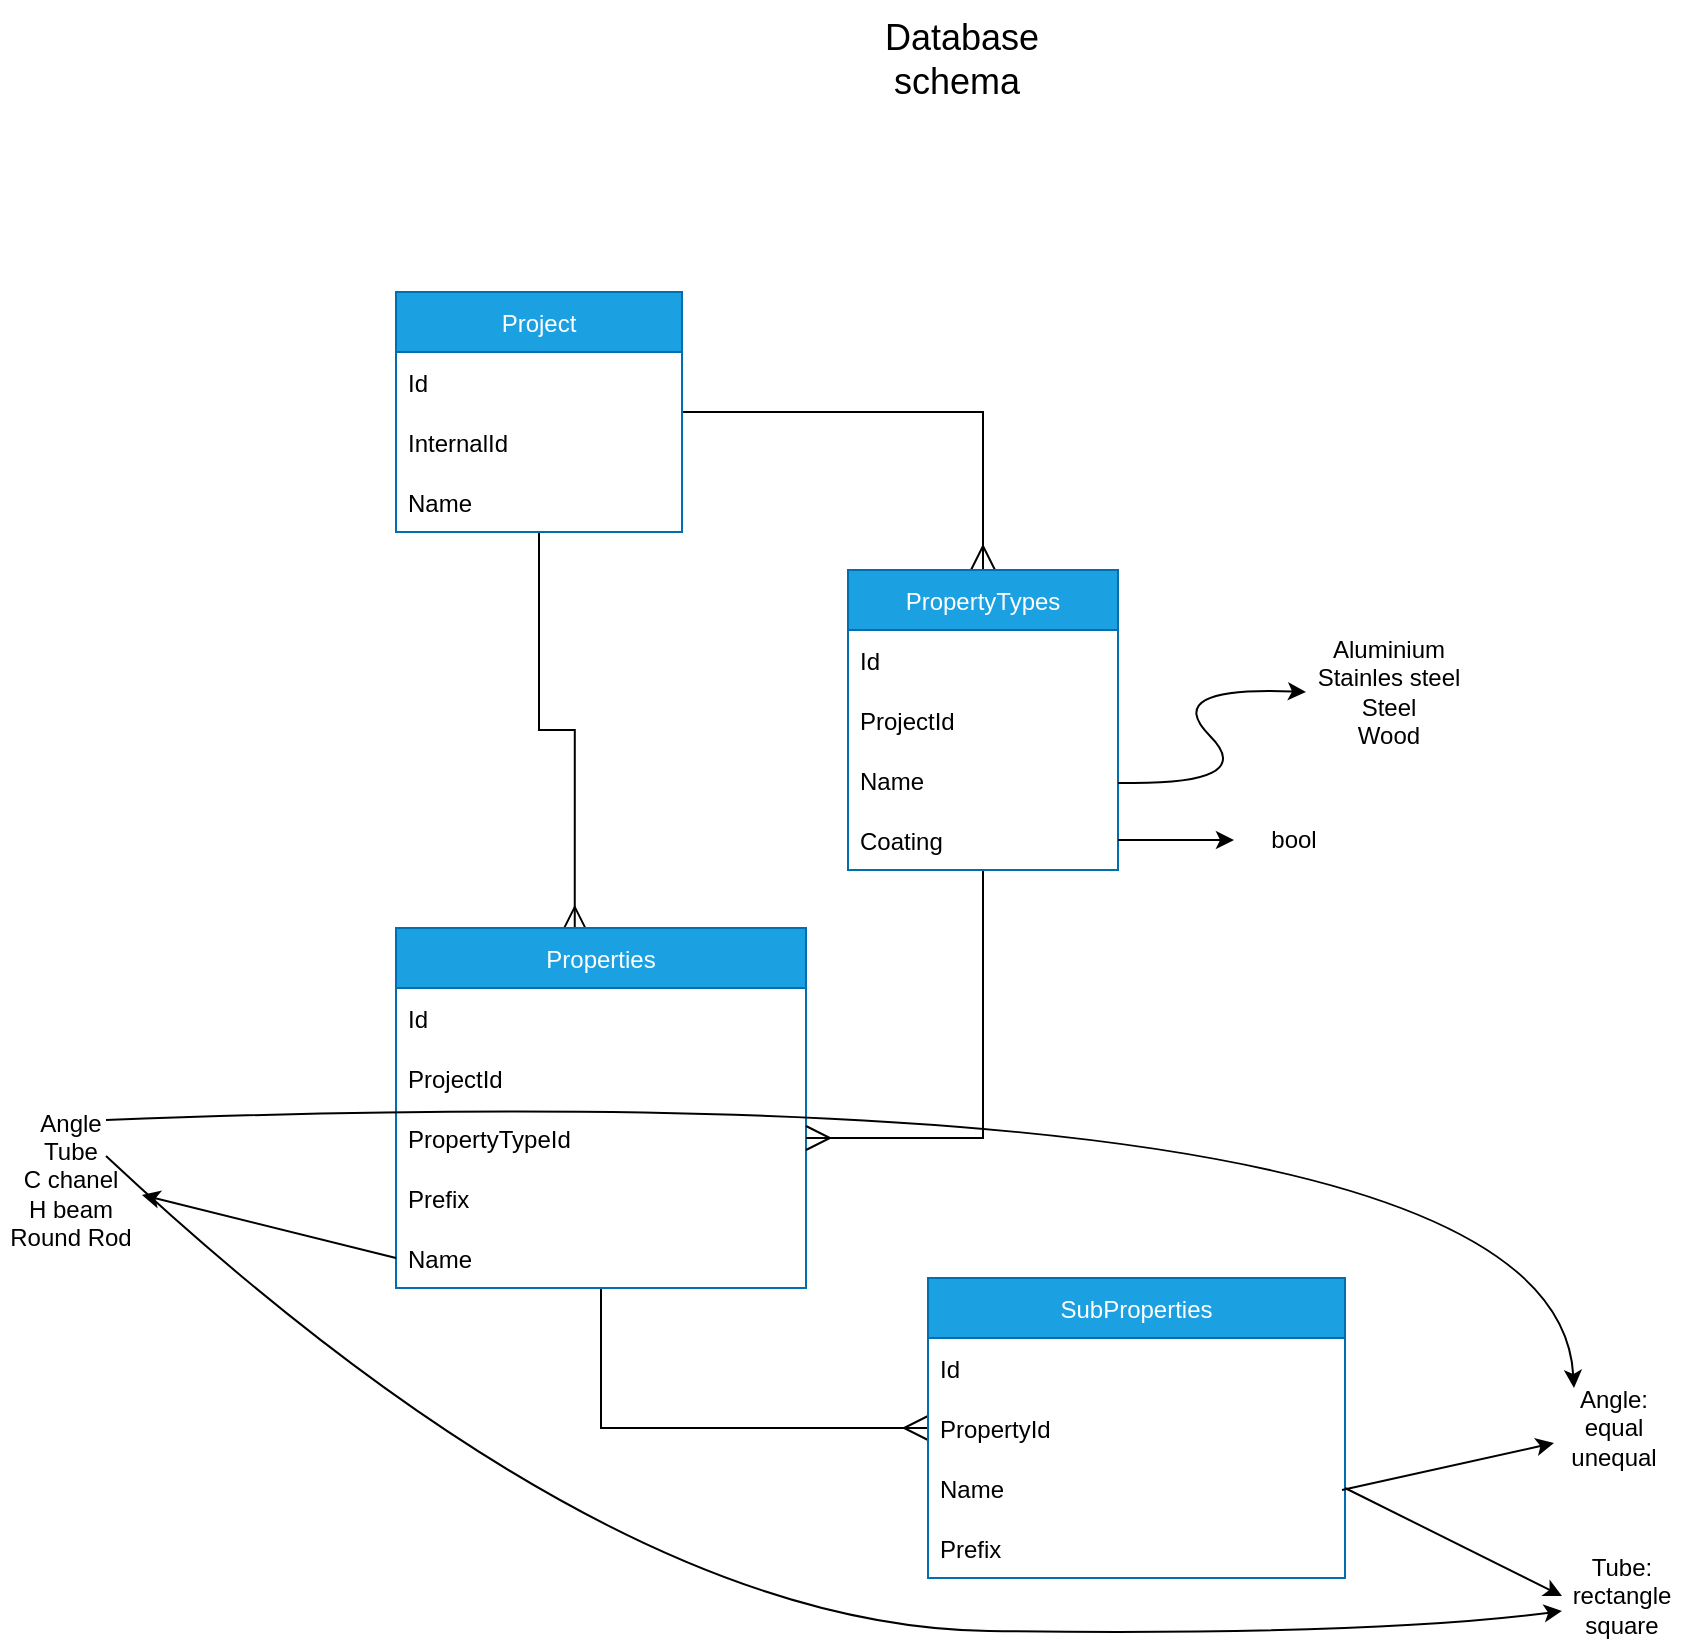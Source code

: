 <mxfile version="22.0.3" type="device">
  <diagram name="Page-1" id="fvwlF3-0pIH4EKiOiUTo">
    <mxGraphModel dx="1036" dy="-1040" grid="0" gridSize="10" guides="1" tooltips="1" connect="1" arrows="1" fold="1" page="1" pageScale="1" pageWidth="1169" pageHeight="1654" math="0" shadow="0">
      <root>
        <mxCell id="0" />
        <mxCell id="1" parent="0" />
        <mxCell id="NI4cTzb9In8nhTJoSfGk-58" style="edgeStyle=orthogonalEdgeStyle;rounded=0;orthogonalLoop=1;jettySize=auto;html=1;endSize=10;startSize=10;endArrow=ERmany;endFill=0;entryX=0.5;entryY=0;entryDx=0;entryDy=0;" parent="1" source="NI4cTzb9In8nhTJoSfGk-19" target="NI4cTzb9In8nhTJoSfGk-52" edge="1">
          <mxGeometry relative="1" as="geometry">
            <mxPoint x="686" y="2420" as="targetPoint" />
          </mxGeometry>
        </mxCell>
        <mxCell id="NI4cTzb9In8nhTJoSfGk-59" style="edgeStyle=orthogonalEdgeStyle;rounded=0;orthogonalLoop=1;jettySize=auto;html=1;endArrow=ERmany;endFill=0;endSize=10;startSize=10;entryX=0.436;entryY=0.008;entryDx=0;entryDy=0;entryPerimeter=0;" parent="1" source="NI4cTzb9In8nhTJoSfGk-19" target="NI4cTzb9In8nhTJoSfGk-32" edge="1">
          <mxGeometry relative="1" as="geometry">
            <mxPoint x="446" y="2508" as="targetPoint" />
          </mxGeometry>
        </mxCell>
        <mxCell id="NI4cTzb9In8nhTJoSfGk-19" value="Project" style="swimlane;fontStyle=0;childLayout=stackLayout;horizontal=1;startSize=30;horizontalStack=0;resizeParent=1;resizeParentMax=0;resizeLast=0;collapsible=1;marginBottom=0;fillColor=#1ba1e2;strokeColor=#006EAF;fontColor=#ffffff;rounded=0;" parent="1" vertex="1">
          <mxGeometry x="326" y="2077" width="143" height="120" as="geometry" />
        </mxCell>
        <mxCell id="NI4cTzb9In8nhTJoSfGk-20" value="Id" style="text;strokeColor=none;fillColor=none;align=left;verticalAlign=middle;spacingLeft=4;spacingRight=4;overflow=hidden;points=[[0,0.5],[1,0.5]];portConstraint=eastwest;rotatable=0;rounded=0;" parent="NI4cTzb9In8nhTJoSfGk-19" vertex="1">
          <mxGeometry y="30" width="143" height="30" as="geometry" />
        </mxCell>
        <mxCell id="NI4cTzb9In8nhTJoSfGk-21" value="InternalId" style="text;strokeColor=none;fillColor=none;align=left;verticalAlign=middle;spacingLeft=4;spacingRight=4;overflow=hidden;points=[[0,0.5],[1,0.5]];portConstraint=eastwest;rotatable=0;rounded=0;" parent="NI4cTzb9In8nhTJoSfGk-19" vertex="1">
          <mxGeometry y="60" width="143" height="30" as="geometry" />
        </mxCell>
        <mxCell id="NI4cTzb9In8nhTJoSfGk-22" value="Name" style="text;strokeColor=none;fillColor=none;align=left;verticalAlign=middle;spacingLeft=4;spacingRight=4;overflow=hidden;points=[[0,0.5],[1,0.5]];portConstraint=eastwest;rotatable=0;rounded=0;" parent="NI4cTzb9In8nhTJoSfGk-19" vertex="1">
          <mxGeometry y="90" width="143" height="30" as="geometry" />
        </mxCell>
        <mxCell id="NI4cTzb9In8nhTJoSfGk-23" value="&lt;font style=&quot;font-size: 18px;&quot;&gt;Database schema&amp;nbsp;&lt;/font&gt;" style="text;html=1;strokeColor=none;fillColor=none;align=center;verticalAlign=middle;whiteSpace=wrap;rounded=0;" parent="1" vertex="1">
          <mxGeometry x="534" y="1931" width="150" height="59" as="geometry" />
        </mxCell>
        <mxCell id="NI4cTzb9In8nhTJoSfGk-30" style="edgeStyle=orthogonalEdgeStyle;rounded=0;orthogonalLoop=1;jettySize=auto;html=1;endSize=10;startSize=10;endArrow=ERmany;endFill=0;" parent="1" source="NI4cTzb9In8nhTJoSfGk-32" target="NI4cTzb9In8nhTJoSfGk-42" edge="1">
          <mxGeometry relative="1" as="geometry" />
        </mxCell>
        <mxCell id="NI4cTzb9In8nhTJoSfGk-32" value="Properties" style="swimlane;fontStyle=0;childLayout=stackLayout;horizontal=1;startSize=30;horizontalStack=0;resizeParent=1;resizeParentMax=0;resizeLast=0;collapsible=1;marginBottom=0;fillColor=#1ba1e2;strokeColor=#006EAF;fontColor=#ffffff;rounded=0;" parent="1" vertex="1">
          <mxGeometry x="326" y="2395" width="205" height="180" as="geometry" />
        </mxCell>
        <mxCell id="NI4cTzb9In8nhTJoSfGk-33" value="Id" style="text;strokeColor=none;fillColor=none;align=left;verticalAlign=middle;spacingLeft=4;spacingRight=4;overflow=hidden;points=[[0,0.5],[1,0.5]];portConstraint=eastwest;rotatable=0;rounded=0;" parent="NI4cTzb9In8nhTJoSfGk-32" vertex="1">
          <mxGeometry y="30" width="205" height="30" as="geometry" />
        </mxCell>
        <mxCell id="NI4cTzb9In8nhTJoSfGk-34" value="ProjectId" style="text;strokeColor=none;fillColor=none;align=left;verticalAlign=middle;spacingLeft=4;spacingRight=4;overflow=hidden;points=[[0,0.5],[1,0.5]];portConstraint=eastwest;rotatable=0;rounded=0;" parent="NI4cTzb9In8nhTJoSfGk-32" vertex="1">
          <mxGeometry y="60" width="205" height="30" as="geometry" />
        </mxCell>
        <mxCell id="NI4cTzb9In8nhTJoSfGk-36" value="PropertyTypeId" style="text;strokeColor=none;fillColor=none;align=left;verticalAlign=middle;spacingLeft=4;spacingRight=4;overflow=hidden;points=[[0,0.5],[1,0.5]];portConstraint=eastwest;rotatable=0;rounded=0;" parent="NI4cTzb9In8nhTJoSfGk-32" vertex="1">
          <mxGeometry y="90" width="205" height="30" as="geometry" />
        </mxCell>
        <mxCell id="NI4cTzb9In8nhTJoSfGk-38" value="Prefix" style="text;strokeColor=none;fillColor=none;align=left;verticalAlign=middle;spacingLeft=4;spacingRight=4;overflow=hidden;points=[[0,0.5],[1,0.5]];portConstraint=eastwest;rotatable=0;rounded=0;" parent="NI4cTzb9In8nhTJoSfGk-32" vertex="1">
          <mxGeometry y="120" width="205" height="30" as="geometry" />
        </mxCell>
        <mxCell id="NI4cTzb9In8nhTJoSfGk-37" value="Name" style="text;strokeColor=none;fillColor=none;align=left;verticalAlign=middle;spacingLeft=4;spacingRight=4;overflow=hidden;points=[[0,0.5],[1,0.5]];portConstraint=eastwest;rotatable=0;rounded=0;" parent="NI4cTzb9In8nhTJoSfGk-32" vertex="1">
          <mxGeometry y="150" width="205" height="30" as="geometry" />
        </mxCell>
        <mxCell id="NI4cTzb9In8nhTJoSfGk-40" value="SubProperties" style="swimlane;fontStyle=0;childLayout=stackLayout;horizontal=1;startSize=30;horizontalStack=0;resizeParent=1;resizeParentMax=0;resizeLast=0;collapsible=1;marginBottom=0;fillColor=#1ba1e2;strokeColor=#006EAF;fontColor=#ffffff;rounded=0;" parent="1" vertex="1">
          <mxGeometry x="592" y="2570" width="208.5" height="150" as="geometry" />
        </mxCell>
        <mxCell id="NI4cTzb9In8nhTJoSfGk-41" value="Id" style="text;strokeColor=none;fillColor=none;align=left;verticalAlign=middle;spacingLeft=4;spacingRight=4;overflow=hidden;points=[[0,0.5],[1,0.5]];portConstraint=eastwest;rotatable=0;rounded=0;" parent="NI4cTzb9In8nhTJoSfGk-40" vertex="1">
          <mxGeometry y="30" width="208.5" height="30" as="geometry" />
        </mxCell>
        <mxCell id="NI4cTzb9In8nhTJoSfGk-42" value="PropertyId" style="text;strokeColor=none;fillColor=none;align=left;verticalAlign=middle;spacingLeft=4;spacingRight=4;overflow=hidden;points=[[0,0.5],[1,0.5]];portConstraint=eastwest;rotatable=0;rounded=0;" parent="NI4cTzb9In8nhTJoSfGk-40" vertex="1">
          <mxGeometry y="60" width="208.5" height="30" as="geometry" />
        </mxCell>
        <mxCell id="NI4cTzb9In8nhTJoSfGk-44" value="Name" style="text;strokeColor=none;fillColor=none;align=left;verticalAlign=middle;spacingLeft=4;spacingRight=4;overflow=hidden;points=[[0,0.5],[1,0.5]];portConstraint=eastwest;rotatable=0;rounded=0;" parent="NI4cTzb9In8nhTJoSfGk-40" vertex="1">
          <mxGeometry y="90" width="208.5" height="30" as="geometry" />
        </mxCell>
        <mxCell id="NI4cTzb9In8nhTJoSfGk-45" value="Prefix" style="text;strokeColor=none;fillColor=none;align=left;verticalAlign=middle;spacingLeft=4;spacingRight=4;overflow=hidden;points=[[0,0.5],[1,0.5]];portConstraint=eastwest;rotatable=0;rounded=0;" parent="NI4cTzb9In8nhTJoSfGk-40" vertex="1">
          <mxGeometry y="120" width="208.5" height="30" as="geometry" />
        </mxCell>
        <mxCell id="NI4cTzb9In8nhTJoSfGk-51" style="edgeStyle=orthogonalEdgeStyle;rounded=0;orthogonalLoop=1;jettySize=auto;html=1;endArrow=ERmany;endFill=0;endSize=10;startSize=10;" parent="1" source="NI4cTzb9In8nhTJoSfGk-52" target="NI4cTzb9In8nhTJoSfGk-36" edge="1">
          <mxGeometry relative="1" as="geometry" />
        </mxCell>
        <mxCell id="NI4cTzb9In8nhTJoSfGk-52" value="PropertyTypes" style="swimlane;fontStyle=0;childLayout=stackLayout;horizontal=1;startSize=30;horizontalStack=0;resizeParent=1;resizeParentMax=0;resizeLast=0;collapsible=1;marginBottom=0;fillColor=#1ba1e2;strokeColor=#006EAF;fontColor=#ffffff;rounded=0;" parent="1" vertex="1">
          <mxGeometry x="552" y="2216" width="135" height="150" as="geometry" />
        </mxCell>
        <mxCell id="NI4cTzb9In8nhTJoSfGk-53" value="Id" style="text;strokeColor=none;fillColor=none;align=left;verticalAlign=middle;spacingLeft=4;spacingRight=4;overflow=hidden;points=[[0,0.5],[1,0.5]];portConstraint=eastwest;rotatable=0;rounded=0;" parent="NI4cTzb9In8nhTJoSfGk-52" vertex="1">
          <mxGeometry y="30" width="135" height="30" as="geometry" />
        </mxCell>
        <mxCell id="NI4cTzb9In8nhTJoSfGk-54" value="ProjectId" style="text;strokeColor=none;fillColor=none;align=left;verticalAlign=middle;spacingLeft=4;spacingRight=4;overflow=hidden;points=[[0,0.5],[1,0.5]];portConstraint=eastwest;rotatable=0;rounded=0;" parent="NI4cTzb9In8nhTJoSfGk-52" vertex="1">
          <mxGeometry y="60" width="135" height="30" as="geometry" />
        </mxCell>
        <mxCell id="NI4cTzb9In8nhTJoSfGk-55" value="Name" style="text;strokeColor=none;fillColor=none;align=left;verticalAlign=middle;spacingLeft=4;spacingRight=4;overflow=hidden;points=[[0,0.5],[1,0.5]];portConstraint=eastwest;rotatable=0;rounded=0;" parent="NI4cTzb9In8nhTJoSfGk-52" vertex="1">
          <mxGeometry y="90" width="135" height="30" as="geometry" />
        </mxCell>
        <mxCell id="NI4cTzb9In8nhTJoSfGk-56" value="Coating" style="text;strokeColor=none;fillColor=none;align=left;verticalAlign=middle;spacingLeft=4;spacingRight=4;overflow=hidden;points=[[0,0.5],[1,0.5]];portConstraint=eastwest;rotatable=0;rounded=0;" parent="NI4cTzb9In8nhTJoSfGk-52" vertex="1">
          <mxGeometry y="120" width="135" height="30" as="geometry" />
        </mxCell>
        <mxCell id="hCr4IbrBk2OYe9s_N0F0-1" value="Aluminium&lt;br&gt;Stainles steel&lt;br&gt;Steel&lt;br&gt;Wood" style="text;html=1;strokeColor=none;fillColor=none;align=center;verticalAlign=middle;whiteSpace=wrap;rounded=0;" vertex="1" parent="1">
          <mxGeometry x="781" y="2262" width="83" height="30" as="geometry" />
        </mxCell>
        <mxCell id="hCr4IbrBk2OYe9s_N0F0-2" value="Angle&lt;br&gt;Tube&lt;br&gt;C chanel&lt;br&gt;H beam&lt;br&gt;Round Rod" style="text;html=1;strokeColor=none;fillColor=none;align=center;verticalAlign=middle;whiteSpace=wrap;rounded=0;" vertex="1" parent="1">
          <mxGeometry x="128" y="2506" width="71" height="30" as="geometry" />
        </mxCell>
        <mxCell id="hCr4IbrBk2OYe9s_N0F0-5" value="" style="curved=1;endArrow=classic;html=1;rounded=0;entryX=0;entryY=0.5;entryDx=0;entryDy=0;" edge="1" parent="1" source="NI4cTzb9In8nhTJoSfGk-55" target="hCr4IbrBk2OYe9s_N0F0-1">
          <mxGeometry width="50" height="50" relative="1" as="geometry">
            <mxPoint x="714" y="2343" as="sourcePoint" />
            <mxPoint x="816" y="2259" as="targetPoint" />
            <Array as="points">
              <mxPoint x="758" y="2324" />
              <mxPoint x="708" y="2274" />
            </Array>
          </mxGeometry>
        </mxCell>
        <mxCell id="hCr4IbrBk2OYe9s_N0F0-7" value="Angle:&lt;br&gt;equal unequal" style="text;html=1;strokeColor=none;fillColor=none;align=center;verticalAlign=middle;whiteSpace=wrap;rounded=0;" vertex="1" parent="1">
          <mxGeometry x="905" y="2630" width="60" height="30" as="geometry" />
        </mxCell>
        <mxCell id="hCr4IbrBk2OYe9s_N0F0-4" value="" style="curved=1;endArrow=classic;html=1;rounded=0;exitX=0;exitY=0.5;exitDx=0;exitDy=0;entryX=1;entryY=0.75;entryDx=0;entryDy=0;" edge="1" parent="1" source="NI4cTzb9In8nhTJoSfGk-37" target="hCr4IbrBk2OYe9s_N0F0-2">
          <mxGeometry width="50" height="50" relative="1" as="geometry">
            <mxPoint x="243" y="2572.588" as="sourcePoint" />
            <mxPoint x="576" y="2536" as="targetPoint" />
          </mxGeometry>
        </mxCell>
        <mxCell id="hCr4IbrBk2OYe9s_N0F0-9" value="Tube:&lt;br&gt;rectangle&lt;br&gt;square" style="text;html=1;strokeColor=none;fillColor=none;align=center;verticalAlign=middle;whiteSpace=wrap;rounded=0;" vertex="1" parent="1">
          <mxGeometry x="909" y="2714" width="60" height="30" as="geometry" />
        </mxCell>
        <mxCell id="hCr4IbrBk2OYe9s_N0F0-11" value="" style="curved=1;endArrow=classic;html=1;rounded=0;entryX=0;entryY=0.5;entryDx=0;entryDy=0;exitX=1;exitY=0.5;exitDx=0;exitDy=0;" edge="1" parent="1" source="NI4cTzb9In8nhTJoSfGk-44" target="hCr4IbrBk2OYe9s_N0F0-9">
          <mxGeometry width="50" height="50" relative="1" as="geometry">
            <mxPoint x="801" y="2677" as="sourcePoint" />
            <mxPoint x="851" y="2627" as="targetPoint" />
          </mxGeometry>
        </mxCell>
        <mxCell id="hCr4IbrBk2OYe9s_N0F0-12" value="" style="endArrow=classic;html=1;rounded=0;entryX=0;entryY=0.75;entryDx=0;entryDy=0;" edge="1" parent="1" target="hCr4IbrBk2OYe9s_N0F0-7">
          <mxGeometry width="50" height="50" relative="1" as="geometry">
            <mxPoint x="799" y="2676" as="sourcePoint" />
            <mxPoint x="849" y="2626" as="targetPoint" />
          </mxGeometry>
        </mxCell>
        <mxCell id="hCr4IbrBk2OYe9s_N0F0-13" value="" style="curved=1;endArrow=classic;html=1;rounded=0;entryX=0.383;entryY=-0.167;entryDx=0;entryDy=0;entryPerimeter=0;" edge="1" parent="1">
          <mxGeometry width="50" height="50" relative="1" as="geometry">
            <mxPoint x="181" y="2491" as="sourcePoint" />
            <mxPoint x="914.98" y="2624.99" as="targetPoint" />
            <Array as="points">
              <mxPoint x="906" y="2463" />
            </Array>
          </mxGeometry>
        </mxCell>
        <mxCell id="hCr4IbrBk2OYe9s_N0F0-14" value="" style="curved=1;endArrow=classic;html=1;rounded=0;entryX=0;entryY=0.75;entryDx=0;entryDy=0;" edge="1" parent="1" target="hCr4IbrBk2OYe9s_N0F0-9">
          <mxGeometry width="50" height="50" relative="1" as="geometry">
            <mxPoint x="181" y="2509" as="sourcePoint" />
            <mxPoint x="882" y="2744" as="targetPoint" />
            <Array as="points">
              <mxPoint x="432" y="2744" />
              <mxPoint x="813" y="2749" />
            </Array>
          </mxGeometry>
        </mxCell>
        <mxCell id="hCr4IbrBk2OYe9s_N0F0-15" value="bool" style="text;html=1;strokeColor=none;fillColor=none;align=center;verticalAlign=middle;whiteSpace=wrap;rounded=0;" vertex="1" parent="1">
          <mxGeometry x="745" y="2336" width="60" height="30" as="geometry" />
        </mxCell>
        <mxCell id="hCr4IbrBk2OYe9s_N0F0-17" value="" style="endArrow=classic;html=1;rounded=0;entryX=0;entryY=0.5;entryDx=0;entryDy=0;" edge="1" parent="1" source="NI4cTzb9In8nhTJoSfGk-56" target="hCr4IbrBk2OYe9s_N0F0-15">
          <mxGeometry width="50" height="50" relative="1" as="geometry">
            <mxPoint x="680" y="2423" as="sourcePoint" />
            <mxPoint x="730" y="2373" as="targetPoint" />
          </mxGeometry>
        </mxCell>
      </root>
    </mxGraphModel>
  </diagram>
</mxfile>
